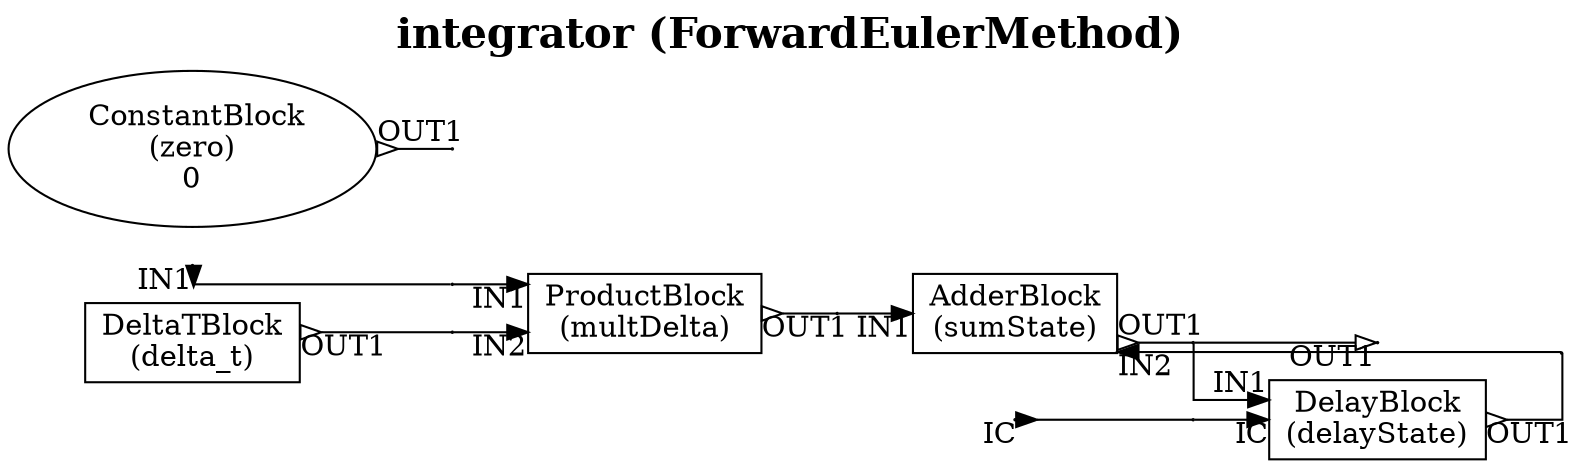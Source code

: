// CBD model of the integrator block
// Created with CBD.converters.CBDDraw
digraph model {
 splines=ortho;
 label=<<B>integrator (ForwardEulerMethod)</B>>;
 labelloc="t";
 fontsize=20;
 rankdir="LR";
 node_139806839215728_IN1 [shape=point, width=0.01, height=0.01];
 inter_139806839215728_IN1 [shape=point, width=0.01, height=0.01];
 node_139806839215728_IN1 -> inter_139806839215728_IN1 [taillabel="IN1", arrowhead="none", arrowtail="inv", dir=both];
 node_139806839215728_IC [shape=point, width=0.01, height=0.01];
 inter_139806839215728_IC [shape=point, width=0.01, height=0.01];
 node_139806839215728_IC -> inter_139806839215728_IC [taillabel="IC", arrowhead="none", arrowtail="inv", dir=both];
 node_139806839216448 [label=" ConstantBlock\n(zero)\n0", shape=ellipse];
 inter_139806839216448_OUT1 [shape=point, width=0.01, height=0.01];
 node_139806839216448 -> inter_139806839216448_OUT1 [taillabel="OUT1", arrowtail="oinv", arrowhead="none", dir=both];
 node_139806839216016 [label="DeltaTBlock\n(delta_t)", shape=box];
 inter_139806839216016_OUT1 [shape=point, width=0.01, height=0.01];
 node_139806839216016 -> inter_139806839216016_OUT1 [taillabel="OUT1", arrowtail="oinv", arrowhead="none", dir=both];
 node_139806839215392 [label="ProductBlock\n(multDelta)", shape=box];
 inter_139806839215728_IN1 -> node_139806839215392 [headlabel="IN1", arrowhead="normal", arrowtail="none", dir=both];
 inter_139806839216016_OUT1 -> node_139806839215392 [headlabel="IN2", arrowhead="normal", arrowtail="none", dir=both];
 inter_139806839215392_OUT1 [shape=point, width=0.01, height=0.01];
 node_139806839215392 -> inter_139806839215392_OUT1 [taillabel="OUT1", arrowtail="oinv", arrowhead="none", dir=both];
 node_139806839214960 [label="DelayBlock\n(delayState)", shape=box];
 inter_139806658413040_OUT1 -> node_139806839214960 [headlabel="IN1", arrowhead="normal", arrowtail="none", dir=both];
 inter_139806839215728_IC -> node_139806839214960 [headlabel="IC", arrowhead="normal", arrowtail="none", dir=both];
 inter_139806839214960_OUT1 [shape=point, width=0.01, height=0.01];
 node_139806839214960 -> inter_139806839214960_OUT1 [taillabel="OUT1", arrowtail="oinv", arrowhead="none", dir=both];
 node_139806658413040 [label="AdderBlock\n(sumState)", shape=box];
 inter_139806839215392_OUT1 -> node_139806658413040 [headlabel="IN1", arrowhead="normal", arrowtail="none", dir=both];
 inter_139806839214960_OUT1 -> node_139806658413040 [headlabel="IN2", arrowhead="normal", arrowtail="none", dir=both];
 inter_139806658413040_OUT1 [shape=point, width=0.01, height=0.01];
 node_139806658413040 -> inter_139806658413040_OUT1 [taillabel="OUT1", arrowtail="oinv", arrowhead="none", dir=both];
 node_139806839215728_OUT1 [shape=point, width=0.01, height=0.01];
 inter_139806658413040_OUT1 -> node_139806839215728_OUT1 [headlabel="OUT1", arrowhead="onormal", arrowtail="none", dir=both];

}